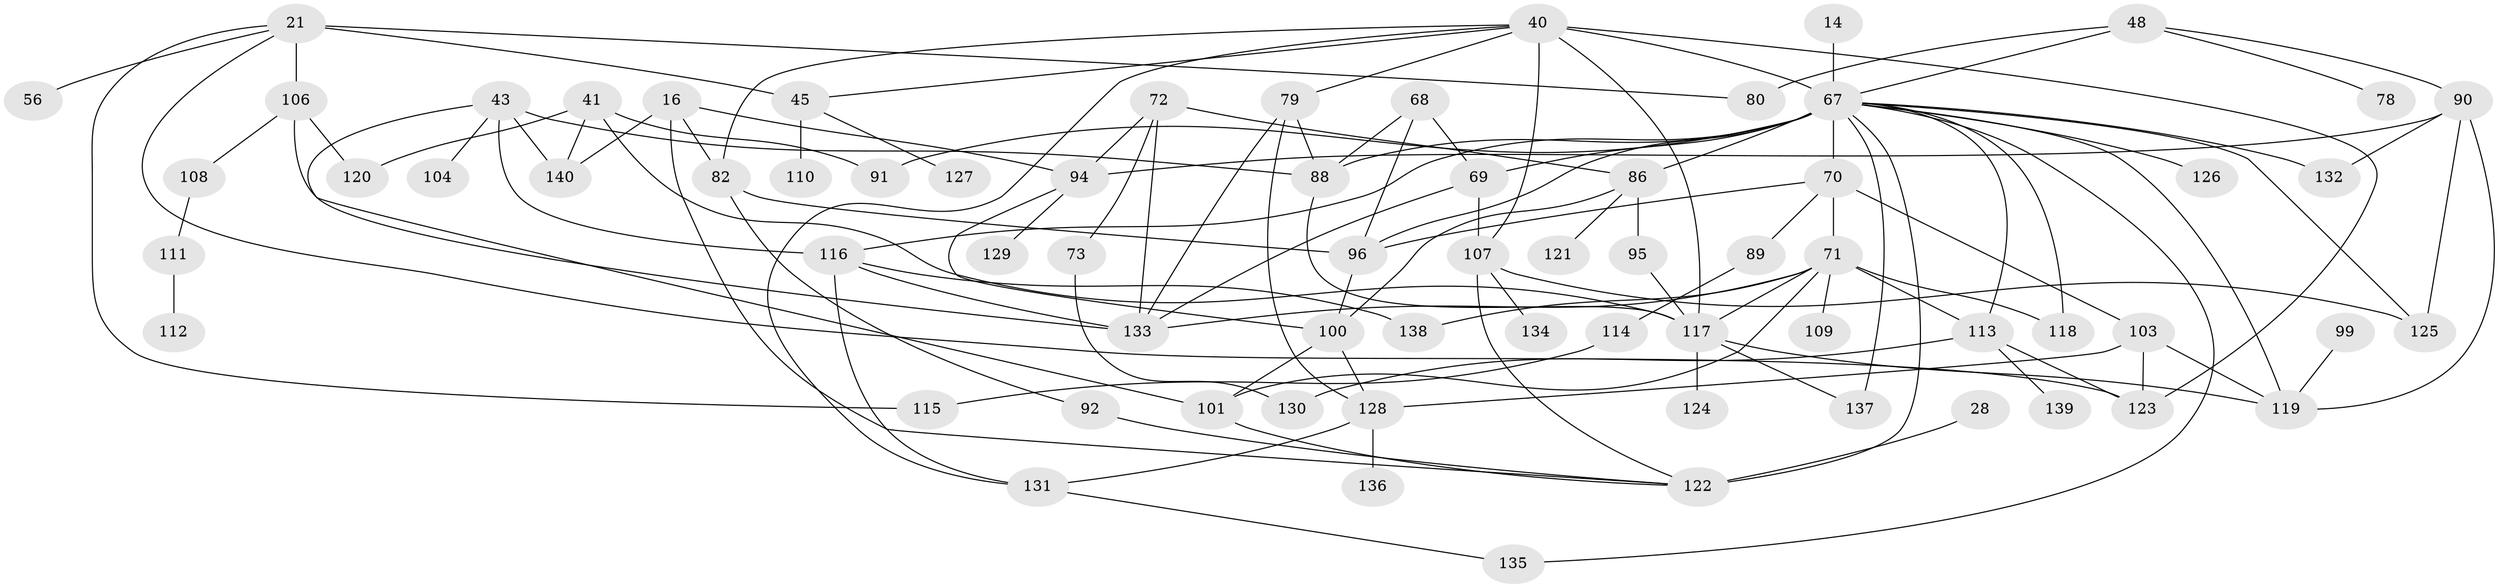 // original degree distribution, {8: 0.02142857142857143, 5: 0.10714285714285714, 7: 0.014285714285714285, 1: 0.15, 4: 0.17857142857142858, 3: 0.17142857142857143, 2: 0.3357142857142857, 6: 0.02142857142857143}
// Generated by graph-tools (version 1.1) at 2025/41/03/09/25 04:41:41]
// undirected, 70 vertices, 119 edges
graph export_dot {
graph [start="1"]
  node [color=gray90,style=filled];
  14;
  16;
  21;
  28;
  40 [super="+24"];
  41;
  43;
  45 [super="+11"];
  48;
  56;
  67 [super="+13+19+35+50"];
  68;
  69 [super="+59"];
  70 [super="+17"];
  71 [super="+63"];
  72;
  73;
  78;
  79;
  80;
  82 [super="+55"];
  86 [super="+46"];
  88 [super="+84+75"];
  89;
  90 [super="+49"];
  91;
  92;
  94 [super="+25"];
  95;
  96 [super="+83"];
  99;
  100 [super="+33"];
  101 [super="+37+61"];
  103 [super="+65"];
  104;
  106;
  107 [super="+98+60"];
  108;
  109;
  110;
  111;
  112;
  113;
  114;
  115;
  116 [super="+58+85+97"];
  117 [super="+15+87+31"];
  118;
  119 [super="+29+32+57"];
  120;
  121;
  122 [super="+10"];
  123;
  124;
  125 [super="+38"];
  126;
  127;
  128 [super="+64"];
  129;
  130;
  131 [super="+26"];
  132;
  133 [super="+22+62+76+77+105"];
  134;
  135;
  136;
  137 [super="+74+102"];
  138;
  139;
  140 [super="+47"];
  14 -- 67;
  16 -- 140;
  16 -- 122;
  16 -- 94;
  16 -- 82;
  21 -- 56;
  21 -- 80;
  21 -- 106;
  21 -- 115;
  21 -- 45 [weight=2];
  21 -- 123;
  28 -- 122;
  40 -- 79;
  40 -- 117 [weight=2];
  40 -- 123;
  40 -- 107;
  40 -- 45;
  40 -- 131;
  40 -- 67;
  40 -- 82;
  41 -- 120;
  41 -- 91;
  41 -- 140;
  41 -- 117;
  43 -- 104;
  43 -- 140 [weight=2];
  43 -- 88;
  43 -- 101;
  43 -- 116;
  45 -- 110;
  45 -- 127;
  48 -- 78;
  48 -- 90;
  48 -- 80;
  48 -- 67;
  67 -- 135;
  67 -- 96;
  67 -- 70 [weight=3];
  67 -- 122 [weight=3];
  67 -- 132;
  67 -- 69 [weight=2];
  67 -- 88 [weight=4];
  67 -- 113;
  67 -- 118;
  67 -- 119;
  67 -- 125;
  67 -- 91;
  67 -- 126;
  67 -- 116 [weight=3];
  67 -- 86;
  67 -- 137 [weight=2];
  68 -- 88;
  68 -- 69;
  68 -- 96;
  69 -- 133;
  69 -- 107;
  70 -- 103 [weight=2];
  70 -- 89;
  70 -- 71;
  70 -- 96;
  71 -- 118;
  71 -- 117 [weight=2];
  71 -- 133;
  71 -- 101;
  71 -- 138;
  71 -- 109;
  71 -- 113;
  72 -- 73;
  72 -- 94;
  72 -- 86;
  72 -- 133;
  73 -- 130;
  79 -- 133;
  79 -- 88;
  79 -- 128;
  82 -- 92;
  82 -- 96;
  86 -- 121;
  86 -- 100;
  86 -- 95;
  88 -- 117 [weight=2];
  89 -- 114;
  90 -- 132;
  90 -- 119 [weight=2];
  90 -- 94;
  90 -- 125;
  92 -- 122;
  94 -- 129;
  94 -- 100;
  95 -- 117;
  96 -- 100;
  99 -- 119;
  100 -- 101;
  100 -- 128;
  101 -- 122;
  103 -- 123;
  103 -- 119;
  103 -- 128;
  106 -- 108;
  106 -- 120;
  106 -- 133;
  107 -- 125;
  107 -- 122;
  107 -- 134;
  108 -- 111;
  111 -- 112;
  113 -- 130;
  113 -- 139;
  113 -- 123;
  114 -- 115;
  116 -- 131;
  116 -- 133 [weight=2];
  116 -- 138;
  117 -- 124;
  117 -- 119 [weight=2];
  117 -- 137;
  128 -- 136;
  128 -- 131;
  131 -- 135;
}
